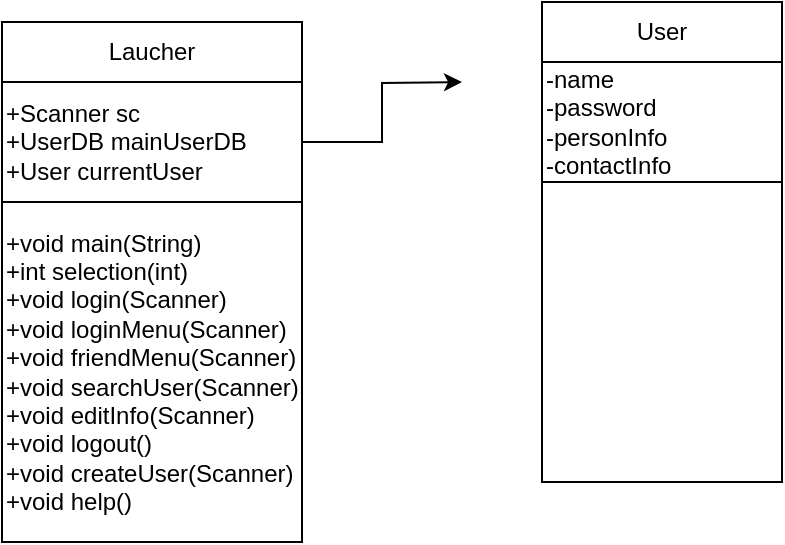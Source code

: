 <mxfile version="24.8.4">
  <diagram id="C5RBs43oDa-KdzZeNtuy" name="Page-1">
    <mxGraphModel dx="1434" dy="738" grid="1" gridSize="10" guides="1" tooltips="1" connect="1" arrows="1" fold="1" page="1" pageScale="1" pageWidth="827" pageHeight="1169" math="0" shadow="0">
      <root>
        <mxCell id="WIyWlLk6GJQsqaUBKTNV-0" />
        <mxCell id="WIyWlLk6GJQsqaUBKTNV-1" parent="WIyWlLk6GJQsqaUBKTNV-0" />
        <mxCell id="Twu2v_B24_iK9aNCSJhN-1" value="Laucher" style="rounded=0;whiteSpace=wrap;html=1;" vertex="1" parent="WIyWlLk6GJQsqaUBKTNV-1">
          <mxGeometry x="220" y="50" width="150" height="30" as="geometry" />
        </mxCell>
        <mxCell id="Twu2v_B24_iK9aNCSJhN-8" style="edgeStyle=orthogonalEdgeStyle;rounded=0;orthogonalLoop=1;jettySize=auto;html=1;" edge="1" parent="WIyWlLk6GJQsqaUBKTNV-1" source="Twu2v_B24_iK9aNCSJhN-2">
          <mxGeometry relative="1" as="geometry">
            <mxPoint x="450" y="80" as="targetPoint" />
          </mxGeometry>
        </mxCell>
        <mxCell id="Twu2v_B24_iK9aNCSJhN-2" value="+Scanner sc&lt;div&gt;+UserDB mainUserDB&lt;/div&gt;&lt;div&gt;+User currentUser&lt;/div&gt;" style="rounded=0;whiteSpace=wrap;html=1;align=left;" vertex="1" parent="WIyWlLk6GJQsqaUBKTNV-1">
          <mxGeometry x="220" y="80" width="150" height="60" as="geometry" />
        </mxCell>
        <mxCell id="Twu2v_B24_iK9aNCSJhN-7" value="+void main(String)&lt;div&gt;+int selection(int)&lt;/div&gt;&lt;div&gt;+void login(Scanner)&lt;/div&gt;&lt;div&gt;+void loginMenu(Scanner)&lt;/div&gt;&lt;div&gt;+void friendMenu(Scanner)&lt;/div&gt;&lt;div&gt;+void searchUser(Scanner)&lt;/div&gt;&lt;div&gt;+void editInfo(Scanner)&lt;/div&gt;&lt;div&gt;+void logout()&lt;/div&gt;&lt;div&gt;+void createUser(Scanner)&lt;/div&gt;&lt;div&gt;+void help()&lt;/div&gt;" style="rounded=0;whiteSpace=wrap;html=1;align=left;" vertex="1" parent="WIyWlLk6GJQsqaUBKTNV-1">
          <mxGeometry x="220" y="140" width="150" height="170" as="geometry" />
        </mxCell>
        <mxCell id="Twu2v_B24_iK9aNCSJhN-9" value="User" style="rounded=0;whiteSpace=wrap;html=1;" vertex="1" parent="WIyWlLk6GJQsqaUBKTNV-1">
          <mxGeometry x="490" y="40" width="120" height="30" as="geometry" />
        </mxCell>
        <mxCell id="Twu2v_B24_iK9aNCSJhN-10" value="-name&lt;div&gt;-password&lt;/div&gt;&lt;div&gt;-personInfo&lt;/div&gt;&lt;div&gt;-contactInfo&lt;/div&gt;" style="rounded=0;whiteSpace=wrap;html=1;align=left;" vertex="1" parent="WIyWlLk6GJQsqaUBKTNV-1">
          <mxGeometry x="490" y="70" width="120" height="60" as="geometry" />
        </mxCell>
        <mxCell id="Twu2v_B24_iK9aNCSJhN-11" value="" style="rounded=0;whiteSpace=wrap;html=1;align=left;" vertex="1" parent="WIyWlLk6GJQsqaUBKTNV-1">
          <mxGeometry x="490" y="130" width="120" height="150" as="geometry" />
        </mxCell>
      </root>
    </mxGraphModel>
  </diagram>
</mxfile>
